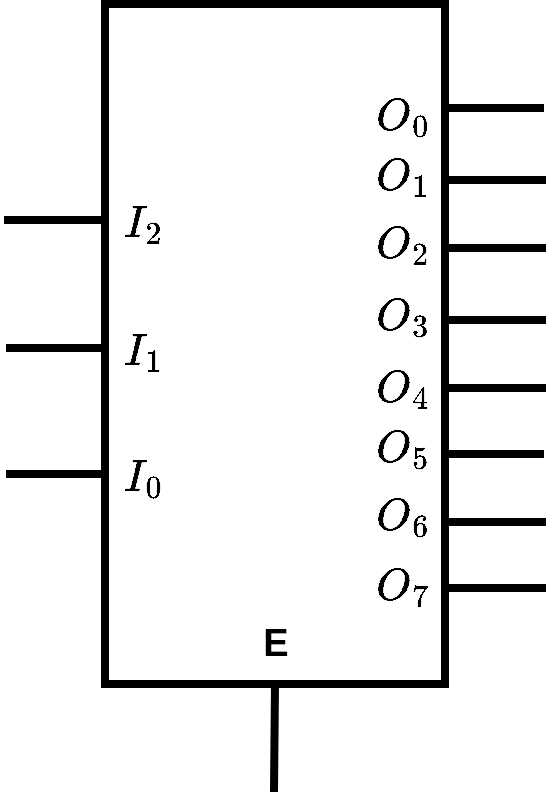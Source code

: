 <mxfile version="26.0.16">
  <diagram name="Page-1" id="CIo1ybvOrH7u_SUPZsDl">
    <mxGraphModel dx="1114" dy="835" grid="1" gridSize="10" guides="1" tooltips="1" connect="1" arrows="1" fold="1" page="1" pageScale="1" pageWidth="850" pageHeight="1100" math="1" shadow="0">
      <root>
        <mxCell id="0" />
        <mxCell id="1" parent="0" />
        <mxCell id="1iXeRK8cjxEeV5GBkT35-32" value="" style="group" vertex="1" connectable="0" parent="1">
          <mxGeometry x="310" y="230" width="271" height="394" as="geometry" />
        </mxCell>
        <mxCell id="1iXeRK8cjxEeV5GBkT35-29" value="" style="group" vertex="1" connectable="0" parent="1iXeRK8cjxEeV5GBkT35-32">
          <mxGeometry width="271" height="340" as="geometry" />
        </mxCell>
        <mxCell id="1iXeRK8cjxEeV5GBkT35-6" value="" style="rounded=0;whiteSpace=wrap;html=1;strokeWidth=4;fontStyle=1;fontSize=19;" vertex="1" parent="1iXeRK8cjxEeV5GBkT35-29">
          <mxGeometry x="50.5" width="170" height="340" as="geometry" />
        </mxCell>
        <mxCell id="1iXeRK8cjxEeV5GBkT35-7" value="" style="endArrow=none;html=1;rounded=0;strokeWidth=4;fontStyle=1;fontSize=19;" edge="1" parent="1iXeRK8cjxEeV5GBkT35-29">
          <mxGeometry width="50" height="50" relative="1" as="geometry">
            <mxPoint x="220.5" y="52" as="sourcePoint" />
            <mxPoint x="270" y="52" as="targetPoint" />
          </mxGeometry>
        </mxCell>
        <mxCell id="1iXeRK8cjxEeV5GBkT35-8" value="" style="endArrow=none;html=1;rounded=0;strokeWidth=4;fontStyle=1;fontSize=19;" edge="1" parent="1iXeRK8cjxEeV5GBkT35-29">
          <mxGeometry width="50" height="50" relative="1" as="geometry">
            <mxPoint x="221.5" y="88" as="sourcePoint" />
            <mxPoint x="271" y="88" as="targetPoint" />
          </mxGeometry>
        </mxCell>
        <mxCell id="1iXeRK8cjxEeV5GBkT35-9" value="" style="endArrow=none;html=1;rounded=0;strokeWidth=4;fontStyle=1;fontSize=19;" edge="1" parent="1iXeRK8cjxEeV5GBkT35-29">
          <mxGeometry width="50" height="50" relative="1" as="geometry">
            <mxPoint x="221.5" y="122" as="sourcePoint" />
            <mxPoint x="271" y="122" as="targetPoint" />
          </mxGeometry>
        </mxCell>
        <mxCell id="1iXeRK8cjxEeV5GBkT35-10" value="" style="endArrow=none;html=1;rounded=0;strokeWidth=4;fontStyle=1;fontSize=19;" edge="1" parent="1iXeRK8cjxEeV5GBkT35-29">
          <mxGeometry width="50" height="50" relative="1" as="geometry">
            <mxPoint x="221.5" y="158" as="sourcePoint" />
            <mxPoint x="271" y="158" as="targetPoint" />
          </mxGeometry>
        </mxCell>
        <mxCell id="1iXeRK8cjxEeV5GBkT35-11" value="" style="endArrow=none;html=1;rounded=0;strokeWidth=4;fontStyle=1;fontSize=19;" edge="1" parent="1iXeRK8cjxEeV5GBkT35-29">
          <mxGeometry width="50" height="50" relative="1" as="geometry">
            <mxPoint x="221.5" y="192" as="sourcePoint" />
            <mxPoint x="271" y="192" as="targetPoint" />
          </mxGeometry>
        </mxCell>
        <mxCell id="1iXeRK8cjxEeV5GBkT35-12" value="" style="endArrow=none;html=1;rounded=0;strokeWidth=4;fontStyle=1;fontSize=19;" edge="1" parent="1iXeRK8cjxEeV5GBkT35-29">
          <mxGeometry width="50" height="50" relative="1" as="geometry">
            <mxPoint x="220.5" y="225" as="sourcePoint" />
            <mxPoint x="270" y="225" as="targetPoint" />
          </mxGeometry>
        </mxCell>
        <mxCell id="1iXeRK8cjxEeV5GBkT35-13" value="" style="endArrow=none;html=1;rounded=0;strokeWidth=4;fontStyle=1;fontSize=19;" edge="1" parent="1iXeRK8cjxEeV5GBkT35-29">
          <mxGeometry width="50" height="50" relative="1" as="geometry">
            <mxPoint x="221.5" y="259" as="sourcePoint" />
            <mxPoint x="271" y="259" as="targetPoint" />
          </mxGeometry>
        </mxCell>
        <mxCell id="1iXeRK8cjxEeV5GBkT35-14" value="" style="endArrow=none;html=1;rounded=0;strokeWidth=4;fontStyle=1;fontSize=19;" edge="1" parent="1iXeRK8cjxEeV5GBkT35-29">
          <mxGeometry width="50" height="50" relative="1" as="geometry">
            <mxPoint x="221.5" y="292" as="sourcePoint" />
            <mxPoint x="271" y="292" as="targetPoint" />
          </mxGeometry>
        </mxCell>
        <mxCell id="1iXeRK8cjxEeV5GBkT35-15" value="" style="endArrow=none;html=1;rounded=0;strokeWidth=4;fontStyle=1;fontSize=19;" edge="1" parent="1iXeRK8cjxEeV5GBkT35-29">
          <mxGeometry width="50" height="50" relative="1" as="geometry">
            <mxPoint y="108" as="sourcePoint" />
            <mxPoint x="49.5" y="108" as="targetPoint" />
          </mxGeometry>
        </mxCell>
        <mxCell id="1iXeRK8cjxEeV5GBkT35-16" value="" style="endArrow=none;html=1;rounded=0;strokeWidth=4;fontStyle=1;fontSize=19;" edge="1" parent="1iXeRK8cjxEeV5GBkT35-29">
          <mxGeometry width="50" height="50" relative="1" as="geometry">
            <mxPoint x="1" y="172" as="sourcePoint" />
            <mxPoint x="50.5" y="172" as="targetPoint" />
          </mxGeometry>
        </mxCell>
        <mxCell id="1iXeRK8cjxEeV5GBkT35-17" value="" style="endArrow=none;html=1;rounded=0;strokeWidth=4;fontStyle=1;fontSize=19;" edge="1" parent="1iXeRK8cjxEeV5GBkT35-29">
          <mxGeometry width="50" height="50" relative="1" as="geometry">
            <mxPoint x="1" y="235" as="sourcePoint" />
            <mxPoint x="50.5" y="235" as="targetPoint" />
          </mxGeometry>
        </mxCell>
        <mxCell id="1iXeRK8cjxEeV5GBkT35-18" value="\(O_0\)" style="text;strokeColor=none;align=center;fillColor=none;html=1;verticalAlign=middle;whiteSpace=wrap;rounded=0;strokeWidth=4;fontStyle=1;fontSize=19;" vertex="1" parent="1iXeRK8cjxEeV5GBkT35-29">
          <mxGeometry x="170" y="42" width="60" height="30" as="geometry" />
        </mxCell>
        <mxCell id="1iXeRK8cjxEeV5GBkT35-19" value="\(O_1\)" style="text;strokeColor=none;align=center;fillColor=none;html=1;verticalAlign=middle;whiteSpace=wrap;rounded=0;strokeWidth=4;fontStyle=1;fontSize=19;" vertex="1" parent="1iXeRK8cjxEeV5GBkT35-29">
          <mxGeometry x="170" y="72" width="60" height="30" as="geometry" />
        </mxCell>
        <mxCell id="1iXeRK8cjxEeV5GBkT35-20" value="\(O_2\)" style="text;strokeColor=none;align=center;fillColor=none;html=1;verticalAlign=middle;whiteSpace=wrap;rounded=0;strokeWidth=4;fontStyle=1;fontSize=19;" vertex="1" parent="1iXeRK8cjxEeV5GBkT35-29">
          <mxGeometry x="170" y="106" width="60" height="30" as="geometry" />
        </mxCell>
        <mxCell id="1iXeRK8cjxEeV5GBkT35-21" value="\(O_3\)" style="text;strokeColor=none;align=center;fillColor=none;html=1;verticalAlign=middle;whiteSpace=wrap;rounded=0;strokeWidth=4;fontStyle=1;fontSize=19;" vertex="1" parent="1iXeRK8cjxEeV5GBkT35-29">
          <mxGeometry x="170" y="142" width="60" height="30" as="geometry" />
        </mxCell>
        <mxCell id="1iXeRK8cjxEeV5GBkT35-22" value="\(O_4\)" style="text;strokeColor=none;align=center;fillColor=none;html=1;verticalAlign=middle;whiteSpace=wrap;rounded=0;strokeWidth=4;fontStyle=1;fontSize=19;" vertex="1" parent="1iXeRK8cjxEeV5GBkT35-29">
          <mxGeometry x="170" y="178" width="60" height="30" as="geometry" />
        </mxCell>
        <mxCell id="1iXeRK8cjxEeV5GBkT35-23" value="\(O_5\)" style="text;strokeColor=none;align=center;fillColor=none;html=1;verticalAlign=middle;whiteSpace=wrap;rounded=0;strokeWidth=4;fontStyle=1;fontSize=19;" vertex="1" parent="1iXeRK8cjxEeV5GBkT35-29">
          <mxGeometry x="170" y="208" width="60" height="30" as="geometry" />
        </mxCell>
        <mxCell id="1iXeRK8cjxEeV5GBkT35-24" value="\(O_6\)" style="text;strokeColor=none;align=center;fillColor=none;html=1;verticalAlign=middle;whiteSpace=wrap;rounded=0;strokeWidth=4;fontStyle=1;fontSize=19;" vertex="1" parent="1iXeRK8cjxEeV5GBkT35-29">
          <mxGeometry x="170" y="242" width="60" height="30" as="geometry" />
        </mxCell>
        <mxCell id="1iXeRK8cjxEeV5GBkT35-25" value="\(O_7\)" style="text;strokeColor=none;align=center;fillColor=none;html=1;verticalAlign=middle;whiteSpace=wrap;rounded=0;strokeWidth=4;fontStyle=1;fontSize=19;" vertex="1" parent="1iXeRK8cjxEeV5GBkT35-29">
          <mxGeometry x="170" y="277" width="60" height="30" as="geometry" />
        </mxCell>
        <mxCell id="1iXeRK8cjxEeV5GBkT35-26" value="\(I_0\)" style="text;strokeColor=none;align=center;fillColor=none;html=1;verticalAlign=middle;whiteSpace=wrap;rounded=0;strokeWidth=4;fontStyle=1;fontSize=19;" vertex="1" parent="1iXeRK8cjxEeV5GBkT35-29">
          <mxGeometry x="40" y="222" width="60" height="30" as="geometry" />
        </mxCell>
        <mxCell id="1iXeRK8cjxEeV5GBkT35-27" value="\(I_1\)" style="text;strokeColor=none;align=center;fillColor=none;html=1;verticalAlign=middle;whiteSpace=wrap;rounded=0;strokeWidth=4;fontStyle=1;fontSize=19;" vertex="1" parent="1iXeRK8cjxEeV5GBkT35-29">
          <mxGeometry x="40" y="159" width="60" height="30" as="geometry" />
        </mxCell>
        <mxCell id="1iXeRK8cjxEeV5GBkT35-28" value="\(I_2\)" style="text;strokeColor=none;align=center;fillColor=none;html=1;verticalAlign=middle;whiteSpace=wrap;rounded=0;strokeWidth=4;fontStyle=1;fontSize=19;" vertex="1" parent="1iXeRK8cjxEeV5GBkT35-29">
          <mxGeometry x="40" y="95" width="60" height="30" as="geometry" />
        </mxCell>
        <mxCell id="1iXeRK8cjxEeV5GBkT35-31" value="E" style="text;strokeColor=none;align=center;fillColor=none;html=1;verticalAlign=middle;whiteSpace=wrap;rounded=0;fontStyle=1;fontSize=19;" vertex="1" parent="1iXeRK8cjxEeV5GBkT35-29">
          <mxGeometry x="105.5" y="305" width="60" height="30" as="geometry" />
        </mxCell>
        <mxCell id="1iXeRK8cjxEeV5GBkT35-30" value="" style="endArrow=none;html=1;rounded=0;strokeWidth=4;fontStyle=1;fontSize=19;" edge="1" parent="1iXeRK8cjxEeV5GBkT35-32">
          <mxGeometry width="50" height="50" relative="1" as="geometry">
            <mxPoint x="135" y="394" as="sourcePoint" />
            <mxPoint x="135.5" y="340" as="targetPoint" />
          </mxGeometry>
        </mxCell>
      </root>
    </mxGraphModel>
  </diagram>
</mxfile>
